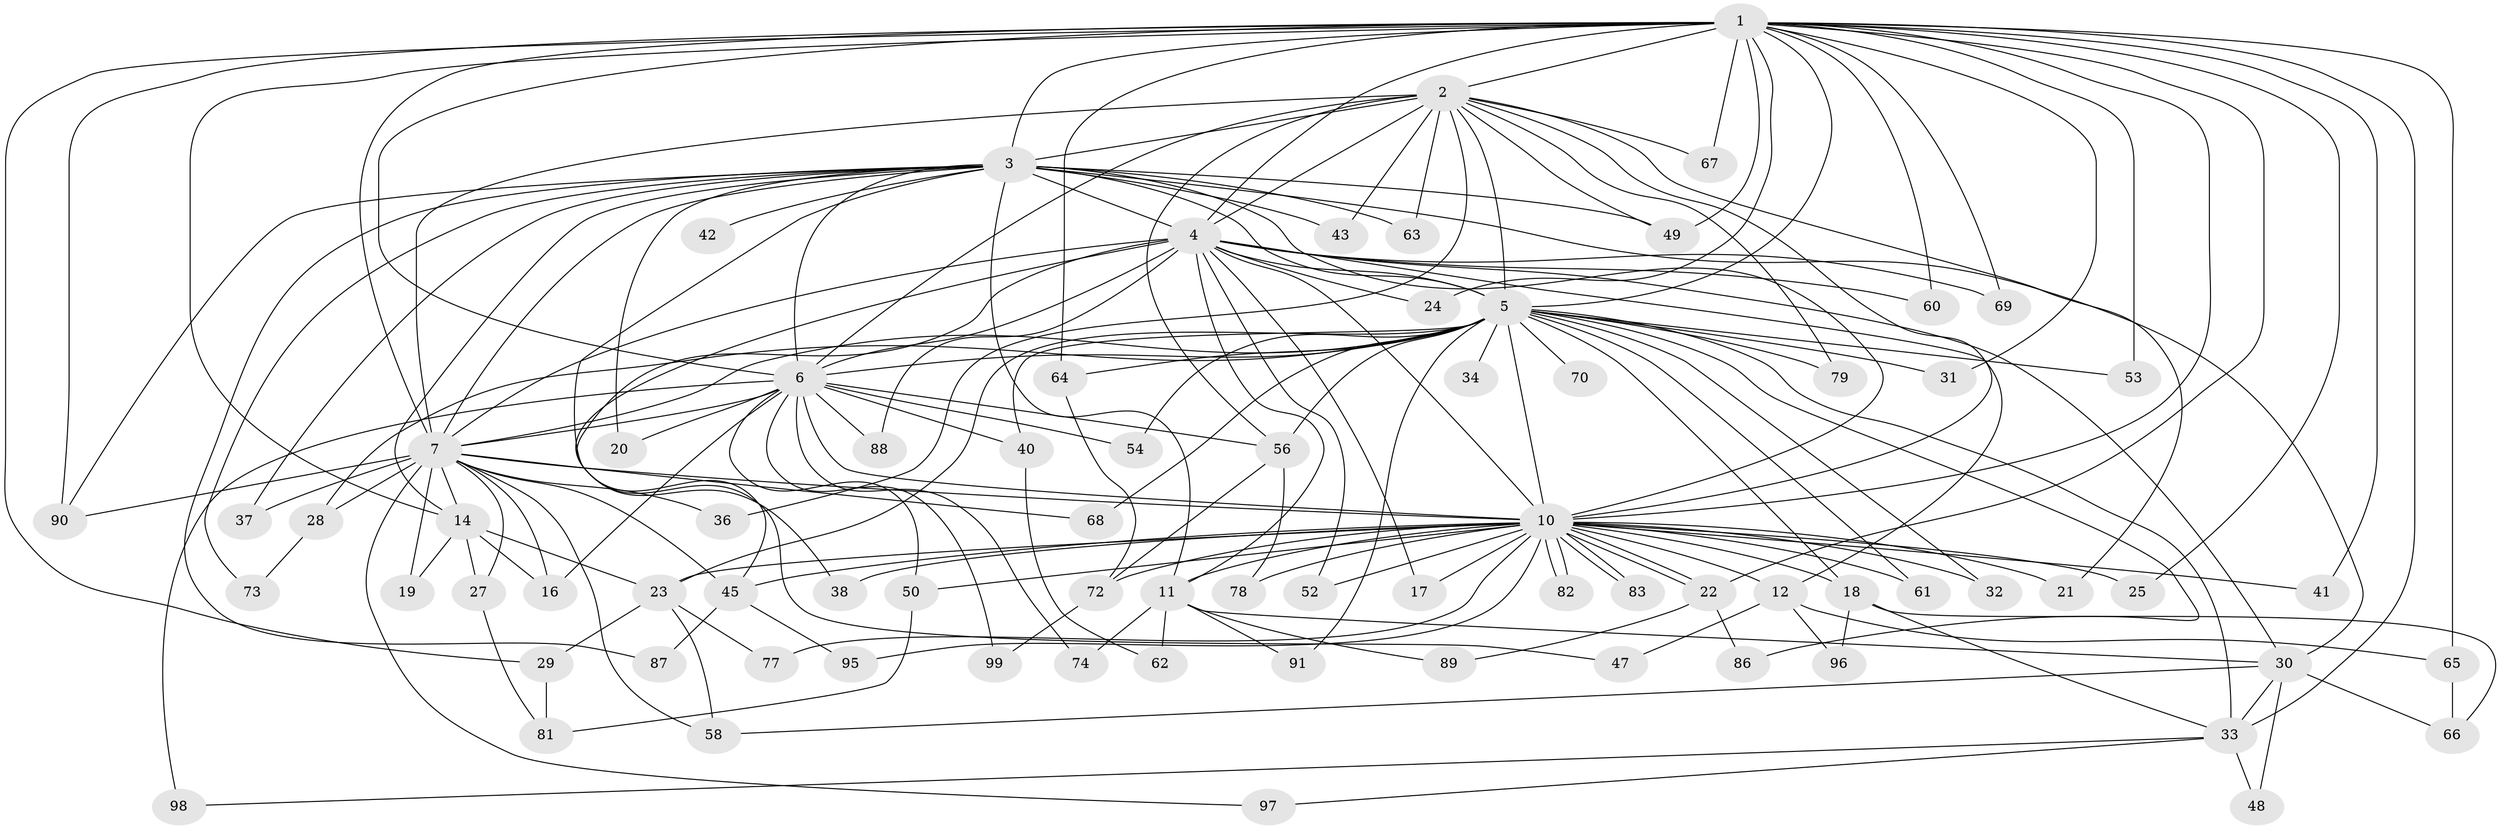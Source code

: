 // original degree distribution, {23: 0.01, 18: 0.01, 17: 0.01, 21: 0.01, 14: 0.01, 19: 0.01, 22: 0.01, 16: 0.01, 24: 0.01, 33: 0.01, 4: 0.03, 5: 0.05, 7: 0.02, 3: 0.2, 2: 0.57, 6: 0.03}
// Generated by graph-tools (version 1.1) at 2025/11/02/21/25 10:11:08]
// undirected, 77 vertices, 179 edges
graph export_dot {
graph [start="1"]
  node [color=gray90,style=filled];
  1 [super="+13"];
  2 [super="+51"];
  3 [super="+8"];
  4 [super="+84"];
  5 [super="+9"];
  6 [super="+46"];
  7 [super="+44"];
  10 [super="+15"];
  11 [super="+39"];
  12;
  14;
  16 [super="+26"];
  17;
  18 [super="+85"];
  19;
  20;
  21;
  22 [super="+35"];
  23 [super="+71"];
  24;
  25;
  27;
  28;
  29;
  30 [super="+57"];
  31;
  32;
  33 [super="+55"];
  34;
  36;
  37;
  38;
  40;
  41;
  42;
  43;
  45 [super="+92"];
  47;
  48;
  49 [super="+76"];
  50;
  52;
  53;
  54;
  56 [super="+59"];
  58 [super="+80"];
  60;
  61;
  62;
  63;
  64;
  65;
  66 [super="+94"];
  67;
  68;
  69;
  70;
  72 [super="+75"];
  73;
  74;
  77;
  78;
  79;
  81 [super="+100"];
  82;
  83;
  86;
  87;
  88;
  89;
  90 [super="+93"];
  91;
  95;
  96;
  97;
  98;
  99;
  1 -- 2;
  1 -- 3 [weight=3];
  1 -- 4 [weight=2];
  1 -- 5 [weight=2];
  1 -- 6 [weight=2];
  1 -- 7;
  1 -- 10;
  1 -- 14;
  1 -- 24;
  1 -- 29;
  1 -- 31;
  1 -- 33;
  1 -- 41;
  1 -- 49;
  1 -- 53;
  1 -- 60;
  1 -- 64;
  1 -- 69;
  1 -- 90;
  1 -- 65;
  1 -- 67;
  1 -- 22;
  1 -- 25;
  2 -- 3 [weight=2];
  2 -- 4;
  2 -- 5 [weight=2];
  2 -- 6;
  2 -- 7 [weight=2];
  2 -- 10;
  2 -- 21;
  2 -- 36;
  2 -- 43;
  2 -- 49;
  2 -- 56;
  2 -- 63;
  2 -- 67;
  2 -- 79;
  3 -- 4 [weight=2];
  3 -- 5 [weight=4];
  3 -- 6 [weight=2];
  3 -- 7 [weight=2];
  3 -- 10 [weight=2];
  3 -- 14;
  3 -- 20;
  3 -- 30;
  3 -- 37;
  3 -- 38;
  3 -- 42 [weight=2];
  3 -- 63;
  3 -- 73;
  3 -- 43;
  3 -- 11;
  3 -- 87;
  3 -- 90;
  3 -- 49;
  4 -- 5 [weight=2];
  4 -- 6;
  4 -- 7;
  4 -- 10;
  4 -- 12;
  4 -- 17;
  4 -- 24;
  4 -- 47;
  4 -- 52;
  4 -- 60;
  4 -- 69;
  4 -- 88;
  4 -- 45;
  4 -- 30;
  4 -- 11;
  5 -- 6 [weight=2];
  5 -- 7 [weight=2];
  5 -- 10 [weight=2];
  5 -- 18;
  5 -- 23;
  5 -- 28;
  5 -- 34 [weight=2];
  5 -- 86;
  5 -- 64;
  5 -- 68;
  5 -- 70;
  5 -- 79;
  5 -- 91;
  5 -- 31;
  5 -- 32;
  5 -- 33;
  5 -- 40;
  5 -- 53;
  5 -- 54;
  5 -- 56;
  5 -- 61;
  6 -- 7;
  6 -- 10;
  6 -- 20;
  6 -- 40;
  6 -- 50;
  6 -- 54;
  6 -- 74;
  6 -- 88;
  6 -- 98;
  6 -- 99;
  6 -- 16;
  6 -- 56;
  7 -- 10 [weight=2];
  7 -- 16;
  7 -- 19;
  7 -- 27;
  7 -- 28;
  7 -- 36;
  7 -- 37;
  7 -- 45;
  7 -- 58;
  7 -- 90;
  7 -- 97;
  7 -- 68;
  7 -- 14;
  10 -- 11;
  10 -- 12;
  10 -- 17;
  10 -- 18;
  10 -- 21;
  10 -- 22;
  10 -- 22;
  10 -- 23;
  10 -- 25;
  10 -- 32;
  10 -- 38;
  10 -- 41;
  10 -- 45;
  10 -- 50;
  10 -- 52;
  10 -- 61;
  10 -- 72;
  10 -- 77;
  10 -- 78;
  10 -- 82;
  10 -- 82;
  10 -- 83;
  10 -- 83;
  10 -- 95;
  11 -- 30;
  11 -- 91;
  11 -- 89;
  11 -- 74;
  11 -- 62;
  12 -- 47;
  12 -- 65;
  12 -- 96;
  14 -- 16;
  14 -- 19;
  14 -- 27;
  14 -- 23;
  18 -- 66;
  18 -- 96;
  18 -- 33;
  22 -- 86;
  22 -- 89;
  23 -- 29;
  23 -- 58;
  23 -- 77;
  27 -- 81;
  28 -- 73;
  29 -- 81;
  30 -- 48;
  30 -- 66;
  30 -- 33;
  30 -- 58;
  33 -- 48;
  33 -- 97;
  33 -- 98;
  40 -- 62;
  45 -- 87;
  45 -- 95;
  50 -- 81;
  56 -- 78;
  56 -- 72;
  64 -- 72;
  65 -- 66;
  72 -- 99;
}
